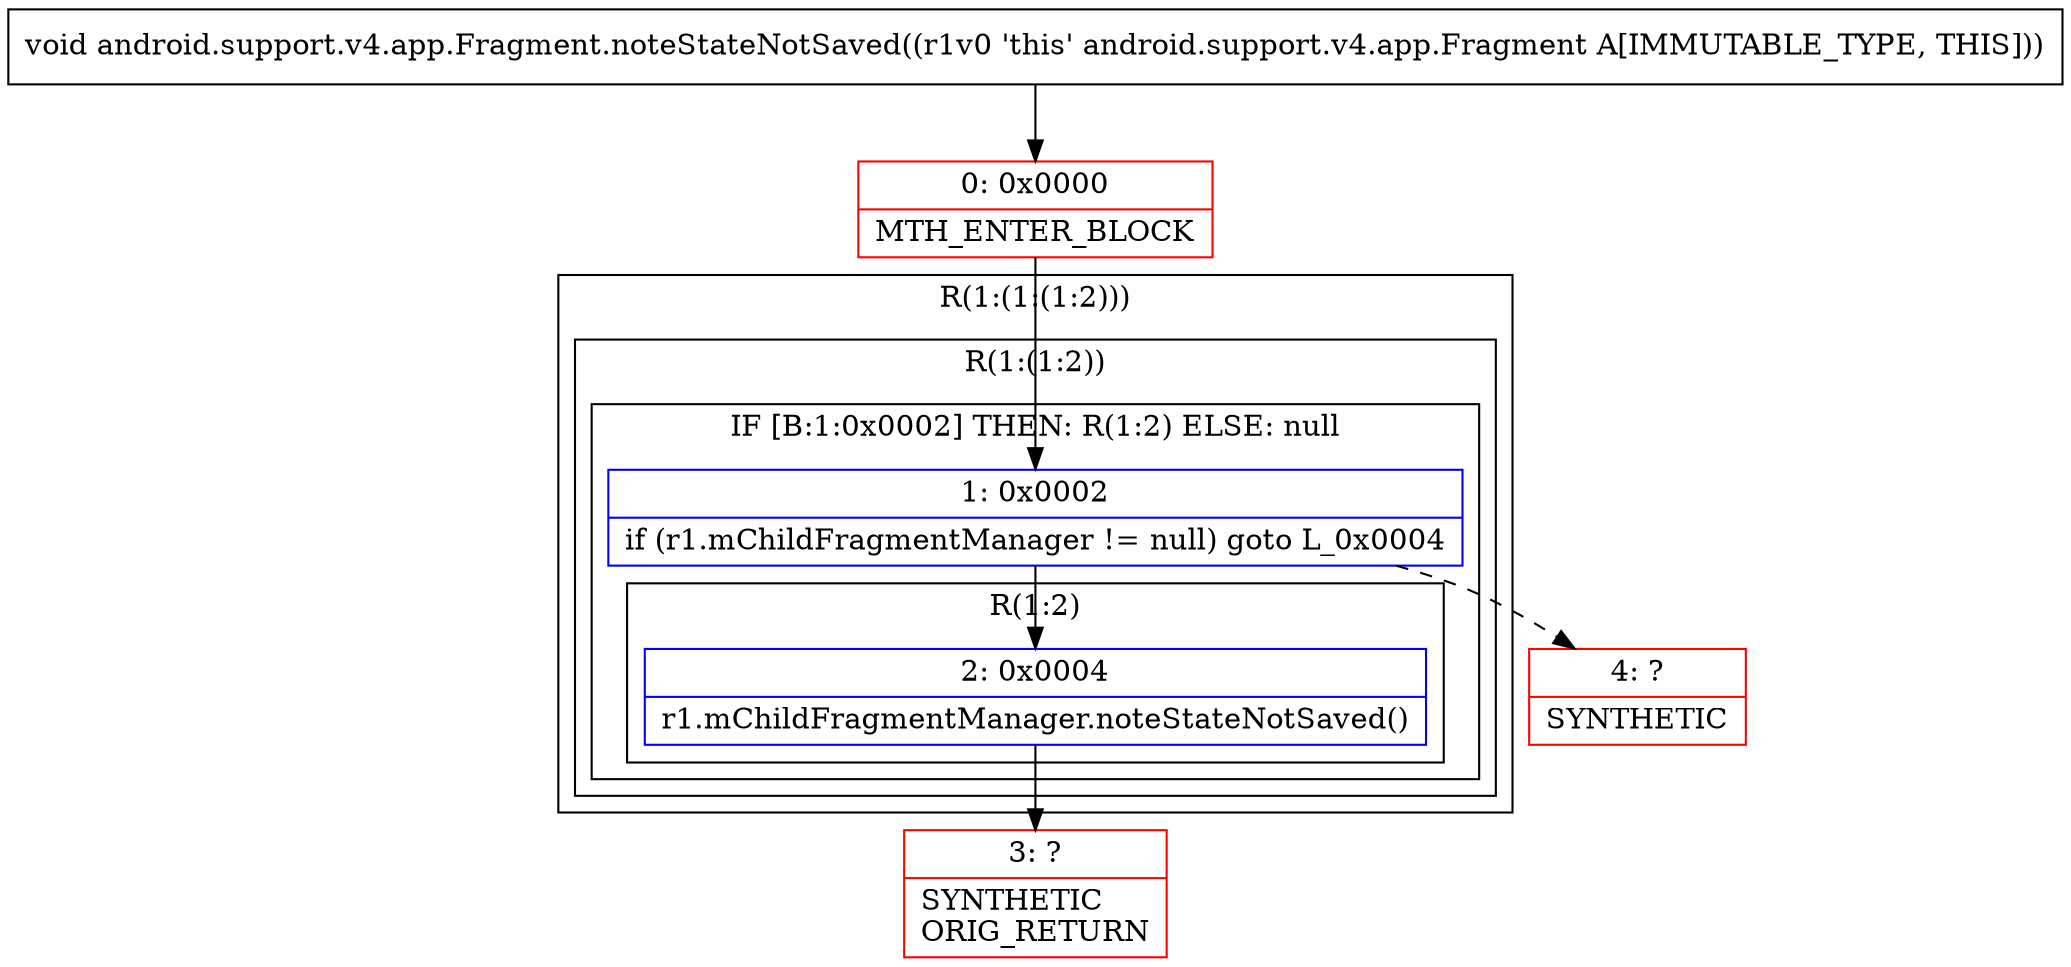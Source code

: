 digraph "CFG forandroid.support.v4.app.Fragment.noteStateNotSaved()V" {
subgraph cluster_Region_188236586 {
label = "R(1:(1:(1:2)))";
node [shape=record,color=blue];
subgraph cluster_Region_80126849 {
label = "R(1:(1:2))";
node [shape=record,color=blue];
subgraph cluster_IfRegion_2083541842 {
label = "IF [B:1:0x0002] THEN: R(1:2) ELSE: null";
node [shape=record,color=blue];
Node_1 [shape=record,label="{1\:\ 0x0002|if (r1.mChildFragmentManager != null) goto L_0x0004\l}"];
subgraph cluster_Region_1467752873 {
label = "R(1:2)";
node [shape=record,color=blue];
Node_2 [shape=record,label="{2\:\ 0x0004|r1.mChildFragmentManager.noteStateNotSaved()\l}"];
}
}
}
}
Node_0 [shape=record,color=red,label="{0\:\ 0x0000|MTH_ENTER_BLOCK\l}"];
Node_3 [shape=record,color=red,label="{3\:\ ?|SYNTHETIC\lORIG_RETURN\l}"];
Node_4 [shape=record,color=red,label="{4\:\ ?|SYNTHETIC\l}"];
MethodNode[shape=record,label="{void android.support.v4.app.Fragment.noteStateNotSaved((r1v0 'this' android.support.v4.app.Fragment A[IMMUTABLE_TYPE, THIS])) }"];
MethodNode -> Node_0;
Node_1 -> Node_2;
Node_1 -> Node_4[style=dashed];
Node_2 -> Node_3;
Node_0 -> Node_1;
}

